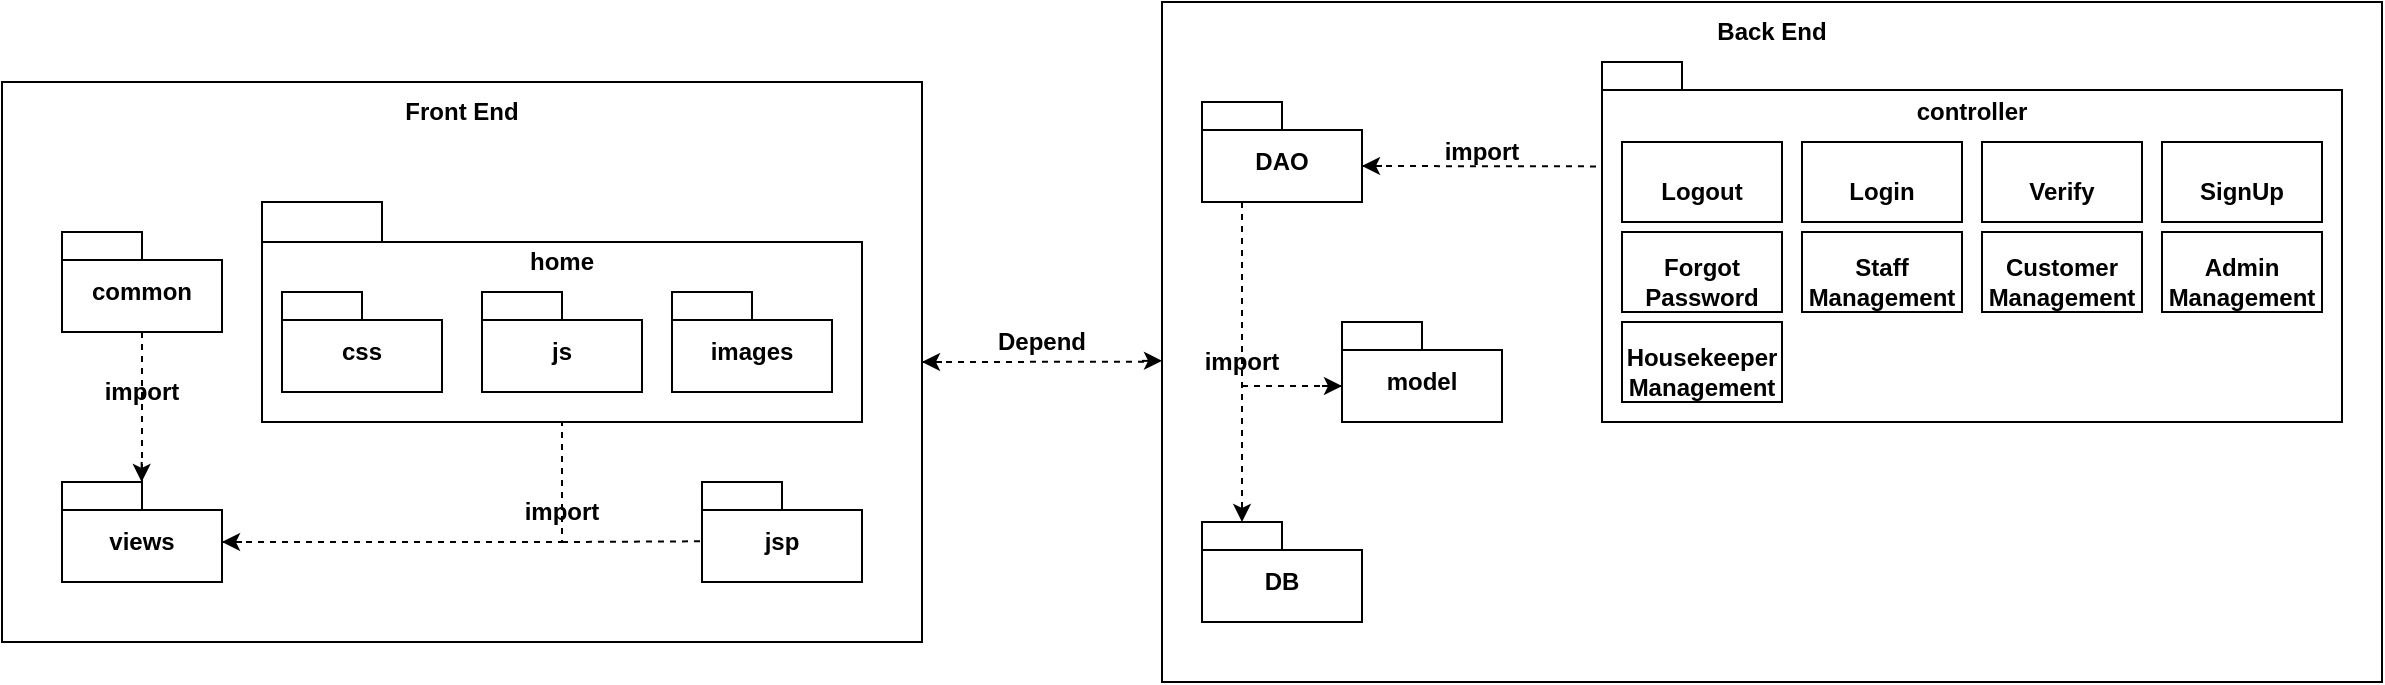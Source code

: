 <mxfile version="27.1.5">
  <diagram name="Code Packages" id="FgC4xYsq-cwQ6i-8K-Jq">
    <mxGraphModel dx="1773" dy="776" grid="1" gridSize="10" guides="1" tooltips="1" connect="1" arrows="1" fold="1" page="1" pageScale="1" pageWidth="850" pageHeight="1100" math="0" shadow="0">
      <root>
        <mxCell id="0" />
        <mxCell id="1" parent="0" />
        <mxCell id="mHczp_aYqDrPBlaOLrwW-19" value="&lt;p&gt;&lt;br&gt;&lt;/p&gt;" style="rounded=0;whiteSpace=wrap;html=1;" vertex="1" parent="1">
          <mxGeometry x="50" y="110" width="460" height="280" as="geometry" />
        </mxCell>
        <mxCell id="mHczp_aYqDrPBlaOLrwW-20" value="&lt;b&gt;Front End&lt;/b&gt;" style="text;html=1;align=center;verticalAlign=middle;whiteSpace=wrap;rounded=0;" vertex="1" parent="1">
          <mxGeometry x="250" y="110" width="60" height="30" as="geometry" />
        </mxCell>
        <mxCell id="mHczp_aYqDrPBlaOLrwW-25" value="views" style="shape=folder;fontStyle=1;spacingTop=10;tabWidth=40;tabHeight=14;tabPosition=left;html=1;whiteSpace=wrap;" vertex="1" parent="1">
          <mxGeometry x="80" y="310" width="80" height="50" as="geometry" />
        </mxCell>
        <mxCell id="mHczp_aYqDrPBlaOLrwW-30" value="jsp" style="shape=folder;fontStyle=1;spacingTop=10;tabWidth=40;tabHeight=14;tabPosition=left;html=1;whiteSpace=wrap;" vertex="1" parent="1">
          <mxGeometry x="400" y="310" width="80" height="50" as="geometry" />
        </mxCell>
        <mxCell id="mHczp_aYqDrPBlaOLrwW-31" value="common" style="shape=folder;fontStyle=1;spacingTop=10;tabWidth=40;tabHeight=14;tabPosition=left;html=1;whiteSpace=wrap;" vertex="1" parent="1">
          <mxGeometry x="80" y="185" width="80" height="50" as="geometry" />
        </mxCell>
        <mxCell id="mHczp_aYqDrPBlaOLrwW-39" value="" style="rounded=0;whiteSpace=wrap;html=1;strokeColor=default;align=center;verticalAlign=middle;spacingTop=10;fontFamily=Helvetica;fontSize=12;fontColor=default;fontStyle=1;fillColor=default;" vertex="1" parent="1">
          <mxGeometry x="180" y="190" width="300" height="90" as="geometry" />
        </mxCell>
        <mxCell id="mHczp_aYqDrPBlaOLrwW-22" value="images" style="shape=folder;fontStyle=1;spacingTop=10;tabWidth=40;tabHeight=14;tabPosition=left;html=1;whiteSpace=wrap;" vertex="1" parent="1">
          <mxGeometry x="385" y="215" width="80" height="50" as="geometry" />
        </mxCell>
        <mxCell id="mHczp_aYqDrPBlaOLrwW-23" value="css" style="shape=folder;fontStyle=1;spacingTop=10;tabWidth=40;tabHeight=14;tabPosition=left;html=1;whiteSpace=wrap;" vertex="1" parent="1">
          <mxGeometry x="190" y="215" width="80" height="50" as="geometry" />
        </mxCell>
        <mxCell id="mHczp_aYqDrPBlaOLrwW-24" value="js" style="shape=folder;fontStyle=1;spacingTop=10;tabWidth=40;tabHeight=14;tabPosition=left;html=1;whiteSpace=wrap;" vertex="1" parent="1">
          <mxGeometry x="290" y="215" width="80" height="50" as="geometry" />
        </mxCell>
        <mxCell id="mHczp_aYqDrPBlaOLrwW-40" value="home" style="text;html=1;align=center;verticalAlign=middle;whiteSpace=wrap;rounded=0;fontFamily=Helvetica;fontSize=12;fontColor=default;fontStyle=1;" vertex="1" parent="1">
          <mxGeometry x="300" y="185" width="60" height="30" as="geometry" />
        </mxCell>
        <mxCell id="mHczp_aYqDrPBlaOLrwW-41" value="" style="rounded=0;whiteSpace=wrap;html=1;strokeColor=default;align=center;verticalAlign=middle;spacingTop=10;fontFamily=Helvetica;fontSize=12;fontColor=default;fontStyle=1;fillColor=default;" vertex="1" parent="1">
          <mxGeometry x="180" y="170" width="60" height="20" as="geometry" />
        </mxCell>
        <mxCell id="mHczp_aYqDrPBlaOLrwW-42" value="" style="endArrow=classic;html=1;rounded=0;fontFamily=Helvetica;fontSize=12;fontColor=default;fontStyle=1;" edge="1" parent="1">
          <mxGeometry width="50" height="50" relative="1" as="geometry">
            <mxPoint x="170" y="340" as="sourcePoint" />
            <mxPoint x="160" y="340" as="targetPoint" />
          </mxGeometry>
        </mxCell>
        <mxCell id="mHczp_aYqDrPBlaOLrwW-44" value="" style="endArrow=none;dashed=1;html=1;rounded=0;fontFamily=Helvetica;fontSize=12;fontColor=default;fontStyle=1;entryX=0.5;entryY=1;entryDx=0;entryDy=0;" edge="1" parent="1" target="mHczp_aYqDrPBlaOLrwW-39">
          <mxGeometry width="50" height="50" relative="1" as="geometry">
            <mxPoint x="160" y="340" as="sourcePoint" />
            <mxPoint x="420" y="230" as="targetPoint" />
            <Array as="points">
              <mxPoint x="330" y="340" />
            </Array>
          </mxGeometry>
        </mxCell>
        <mxCell id="mHczp_aYqDrPBlaOLrwW-45" value="" style="endArrow=none;dashed=1;html=1;rounded=0;fontFamily=Helvetica;fontSize=12;fontColor=default;fontStyle=1;entryX=0.5;entryY=1;entryDx=0;entryDy=0;entryPerimeter=0;exitX=0;exitY=0;exitDx=40;exitDy=0;exitPerimeter=0;" edge="1" parent="1" source="mHczp_aYqDrPBlaOLrwW-25" target="mHczp_aYqDrPBlaOLrwW-31">
          <mxGeometry width="50" height="50" relative="1" as="geometry">
            <mxPoint x="80" y="300" as="sourcePoint" />
            <mxPoint x="130" y="250" as="targetPoint" />
          </mxGeometry>
        </mxCell>
        <mxCell id="mHczp_aYqDrPBlaOLrwW-46" value="" style="endArrow=classic;html=1;rounded=0;fontFamily=Helvetica;fontSize=12;fontColor=default;fontStyle=1;" edge="1" parent="1">
          <mxGeometry width="50" height="50" relative="1" as="geometry">
            <mxPoint x="119.83" y="300" as="sourcePoint" />
            <mxPoint x="119.83" y="310" as="targetPoint" />
          </mxGeometry>
        </mxCell>
        <mxCell id="mHczp_aYqDrPBlaOLrwW-47" value="" style="endArrow=none;dashed=1;html=1;rounded=0;fontFamily=Helvetica;fontSize=12;fontColor=default;fontStyle=1;entryX=-0.009;entryY=0.593;entryDx=0;entryDy=0;entryPerimeter=0;" edge="1" parent="1" target="mHczp_aYqDrPBlaOLrwW-30">
          <mxGeometry width="50" height="50" relative="1" as="geometry">
            <mxPoint x="330" y="340" as="sourcePoint" />
            <mxPoint x="320" y="360" as="targetPoint" />
          </mxGeometry>
        </mxCell>
        <mxCell id="mHczp_aYqDrPBlaOLrwW-48" value="import" style="text;html=1;align=center;verticalAlign=middle;whiteSpace=wrap;rounded=0;fontFamily=Helvetica;fontSize=12;fontColor=default;fontStyle=1;" vertex="1" parent="1">
          <mxGeometry x="300" y="310" width="60" height="30" as="geometry" />
        </mxCell>
        <mxCell id="mHczp_aYqDrPBlaOLrwW-49" value="import" style="text;html=1;align=center;verticalAlign=middle;whiteSpace=wrap;rounded=0;fontFamily=Helvetica;fontSize=12;fontColor=default;fontStyle=1;" vertex="1" parent="1">
          <mxGeometry x="90" y="250" width="60" height="30" as="geometry" />
        </mxCell>
        <mxCell id="mHczp_aYqDrPBlaOLrwW-50" value="" style="rounded=0;whiteSpace=wrap;html=1;strokeColor=default;align=center;verticalAlign=middle;spacingTop=10;fontFamily=Helvetica;fontSize=12;fontColor=default;fontStyle=1;fillColor=default;" vertex="1" parent="1">
          <mxGeometry x="630" y="70" width="610" height="340" as="geometry" />
        </mxCell>
        <mxCell id="mHczp_aYqDrPBlaOLrwW-51" value="" style="endArrow=none;dashed=1;html=1;rounded=0;fontFamily=Helvetica;fontSize=12;fontColor=default;fontStyle=1;exitX=1;exitY=0.5;exitDx=0;exitDy=0;entryX=0;entryY=0.529;entryDx=0;entryDy=0;entryPerimeter=0;" edge="1" parent="1" source="mHczp_aYqDrPBlaOLrwW-19" target="mHczp_aYqDrPBlaOLrwW-50">
          <mxGeometry width="50" height="50" relative="1" as="geometry">
            <mxPoint x="570" y="260" as="sourcePoint" />
            <mxPoint x="620" y="210" as="targetPoint" />
          </mxGeometry>
        </mxCell>
        <mxCell id="mHczp_aYqDrPBlaOLrwW-52" value="" style="endArrow=classic;html=1;rounded=0;fontFamily=Helvetica;fontSize=12;fontColor=default;fontStyle=1;" edge="1" parent="1">
          <mxGeometry width="50" height="50" relative="1" as="geometry">
            <mxPoint x="520" y="250" as="sourcePoint" />
            <mxPoint x="510" y="250" as="targetPoint" />
          </mxGeometry>
        </mxCell>
        <mxCell id="mHczp_aYqDrPBlaOLrwW-53" value="" style="endArrow=classic;html=1;rounded=0;fontFamily=Helvetica;fontSize=12;fontColor=default;fontStyle=1;" edge="1" parent="1">
          <mxGeometry width="50" height="50" relative="1" as="geometry">
            <mxPoint x="620" y="249.43" as="sourcePoint" />
            <mxPoint x="630" y="249.43" as="targetPoint" />
          </mxGeometry>
        </mxCell>
        <mxCell id="mHczp_aYqDrPBlaOLrwW-54" value="Depend" style="text;html=1;align=center;verticalAlign=middle;whiteSpace=wrap;rounded=0;fontFamily=Helvetica;fontSize=12;fontColor=default;fontStyle=1;" vertex="1" parent="1">
          <mxGeometry x="540" y="225" width="60" height="30" as="geometry" />
        </mxCell>
        <mxCell id="mHczp_aYqDrPBlaOLrwW-55" value="Back End" style="text;html=1;align=center;verticalAlign=middle;whiteSpace=wrap;rounded=0;fontFamily=Helvetica;fontSize=12;fontColor=default;fontStyle=1;" vertex="1" parent="1">
          <mxGeometry x="905" y="70" width="60" height="30" as="geometry" />
        </mxCell>
        <mxCell id="mHczp_aYqDrPBlaOLrwW-26" value="model" style="shape=folder;fontStyle=1;spacingTop=10;tabWidth=40;tabHeight=14;tabPosition=left;html=1;whiteSpace=wrap;" vertex="1" parent="1">
          <mxGeometry x="720" y="230" width="80" height="50" as="geometry" />
        </mxCell>
        <mxCell id="mHczp_aYqDrPBlaOLrwW-27" value="DB" style="shape=folder;fontStyle=1;spacingTop=10;tabWidth=40;tabHeight=14;tabPosition=left;html=1;whiteSpace=wrap;" vertex="1" parent="1">
          <mxGeometry x="650" y="330" width="80" height="50" as="geometry" />
        </mxCell>
        <mxCell id="mHczp_aYqDrPBlaOLrwW-28" value="" style="shape=folder;fontStyle=1;spacingTop=10;tabWidth=40;tabHeight=14;tabPosition=left;html=1;whiteSpace=wrap;" vertex="1" parent="1">
          <mxGeometry x="850" y="100" width="370" height="180" as="geometry" />
        </mxCell>
        <mxCell id="mHczp_aYqDrPBlaOLrwW-29" value="DAO" style="shape=folder;fontStyle=1;spacingTop=10;tabWidth=40;tabHeight=14;tabPosition=left;html=1;whiteSpace=wrap;" vertex="1" parent="1">
          <mxGeometry x="650" y="120" width="80" height="50" as="geometry" />
        </mxCell>
        <mxCell id="mHczp_aYqDrPBlaOLrwW-57" value="Login" style="rounded=0;whiteSpace=wrap;html=1;strokeColor=default;align=center;verticalAlign=middle;spacingTop=10;fontFamily=Helvetica;fontSize=12;fontColor=default;fontStyle=1;fillColor=default;" vertex="1" parent="1">
          <mxGeometry x="950" y="140" width="80" height="40" as="geometry" />
        </mxCell>
        <mxCell id="mHczp_aYqDrPBlaOLrwW-58" value="Logout" style="rounded=0;whiteSpace=wrap;html=1;strokeColor=default;align=center;verticalAlign=middle;spacingTop=10;fontFamily=Helvetica;fontSize=12;fontColor=default;fontStyle=1;fillColor=default;" vertex="1" parent="1">
          <mxGeometry x="860" y="140" width="80" height="40" as="geometry" />
        </mxCell>
        <mxCell id="mHczp_aYqDrPBlaOLrwW-59" value="SignUp" style="rounded=0;whiteSpace=wrap;html=1;strokeColor=default;align=center;verticalAlign=middle;spacingTop=10;fontFamily=Helvetica;fontSize=12;fontColor=default;fontStyle=1;fillColor=default;" vertex="1" parent="1">
          <mxGeometry x="1130" y="140" width="80" height="40" as="geometry" />
        </mxCell>
        <mxCell id="mHczp_aYqDrPBlaOLrwW-60" value="Forgot Password" style="rounded=0;whiteSpace=wrap;html=1;strokeColor=default;align=center;verticalAlign=middle;spacingTop=10;fontFamily=Helvetica;fontSize=12;fontColor=default;fontStyle=1;fillColor=default;" vertex="1" parent="1">
          <mxGeometry x="860" y="185" width="80" height="40" as="geometry" />
        </mxCell>
        <mxCell id="mHczp_aYqDrPBlaOLrwW-61" value="Verify" style="rounded=0;whiteSpace=wrap;html=1;strokeColor=default;align=center;verticalAlign=middle;spacingTop=10;fontFamily=Helvetica;fontSize=12;fontColor=default;fontStyle=1;fillColor=default;" vertex="1" parent="1">
          <mxGeometry x="1040" y="140" width="80" height="40" as="geometry" />
        </mxCell>
        <mxCell id="mHczp_aYqDrPBlaOLrwW-62" value="controller" style="text;html=1;align=center;verticalAlign=middle;whiteSpace=wrap;rounded=0;fontFamily=Helvetica;fontSize=12;fontColor=default;fontStyle=1;" vertex="1" parent="1">
          <mxGeometry x="1005" y="110" width="60" height="30" as="geometry" />
        </mxCell>
        <mxCell id="mHczp_aYqDrPBlaOLrwW-63" value="Staff Management" style="rounded=0;whiteSpace=wrap;html=1;strokeColor=default;align=center;verticalAlign=middle;spacingTop=10;fontFamily=Helvetica;fontSize=12;fontColor=default;fontStyle=1;fillColor=default;" vertex="1" parent="1">
          <mxGeometry x="950" y="185" width="80" height="40" as="geometry" />
        </mxCell>
        <mxCell id="mHczp_aYqDrPBlaOLrwW-64" value="Customer&lt;div&gt;Management&lt;/div&gt;" style="rounded=0;whiteSpace=wrap;html=1;strokeColor=default;align=center;verticalAlign=middle;spacingTop=10;fontFamily=Helvetica;fontSize=12;fontColor=default;fontStyle=1;fillColor=default;" vertex="1" parent="1">
          <mxGeometry x="1040" y="185" width="80" height="40" as="geometry" />
        </mxCell>
        <mxCell id="mHczp_aYqDrPBlaOLrwW-65" value="Admin&lt;br&gt;&lt;div&gt;&lt;span style=&quot;color: rgba(0, 0, 0, 0); font-family: monospace; font-size: 0px; font-weight: 400; text-align: start; text-wrap-mode: nowrap; background-color: transparent;&quot;&gt;%3CmxGraphModel%3E%3Croot%3E%3CmxCell%20id%3D%220%22%2F%3E%3CmxCell%20id%3D%221%22%20parent%3D%220%22%2F%3E%3CmxCell%20id%3D%222%22%20value%3D%22Staff%20Management%22%20style%3D%22rounded%3D0%3BwhiteSpace%3Dwrap%3Bhtml%3D1%3BstrokeColor%3Ddefault%3Balign%3Dcenter%3BverticalAlign%3Dmiddle%3BspacingTop%3D10%3BfontFamily%3DHelvetica%3BfontSize%3D12%3BfontColor%3Ddefault%3BfontStyle%3D1%3BfillColor%3Ddefault%3B%22%20vertex%3D%221%22%20parent%3D%221%22%3E%3CmxGeometry%20x%3D%221030%22%20y%3D%22185%22%20width%3D%2280%22%20height%3D%2240%22%20as%3D%22geometry%22%2F%3E%3C%2FmxCell%3E%3C%2Froot%3E%3C%2FmxGraphModel%3E&lt;/span&gt;&lt;span style=&quot;color: rgba(0, 0, 0, 0); font-family: monospace; font-size: 0px; font-weight: 400; text-align: start; text-wrap-mode: nowrap; background-color: transparent;&quot;&gt;%3CmxGraphModel%3E%3Croot%3E%3CmxCell%20id%3D%220%22%2F%3E%3CmxCell%20id%3D%221%22%20parent%3D%220%22%2F%3E%3CmxCell%20id%3D%222%22%20value%3D%22Staff%20Management%22%20style%3D%22rounded%3D0%3BwhiteSpace%3Dwrap%3Bhtml%3D1%3BstrokeColor%3Ddefault%3Balign%3Dcenter%3BverticalAlign%3Dmiddle%3BspacingTop%3D10%3BfontFamily%3DHelvetica%3BfontSize%3D12%3BfontColor%3Ddefault%3BfontStyle%3D1%3BfillColor%3Ddefault%3B%22%20vertex%3D%221%22%20parent%3D%221%22%3E%3CmxGeometry%20x%3D%221030%22%20y%3D%22185%22%20width%3D%2280%22%20height%3D%2240%22%20as%3D%22geometry%22%2F%3E%3C%2FmxCell%3E%3C%2Froot%3E%3C%2FmxGraphModel%3E&lt;/span&gt;&lt;span style=&quot;background-color: transparent; color: light-dark(rgb(0, 0, 0), rgb(255, 255, 255));&quot;&gt;Management&lt;/span&gt;&lt;/div&gt;" style="rounded=0;whiteSpace=wrap;html=1;strokeColor=default;align=center;verticalAlign=middle;spacingTop=10;fontFamily=Helvetica;fontSize=12;fontColor=default;fontStyle=1;fillColor=default;" vertex="1" parent="1">
          <mxGeometry x="1130" y="185" width="80" height="40" as="geometry" />
        </mxCell>
        <mxCell id="mHczp_aYqDrPBlaOLrwW-66" value="Housekeeper&lt;br&gt;&lt;div&gt;&lt;span style=&quot;color: rgba(0, 0, 0, 0); font-family: monospace; font-size: 0px; font-weight: 400; text-align: start; text-wrap-mode: nowrap; background-color: transparent;&quot;&gt;%3CmxGraphModel%3E%3Croot%3E%3CmxCell%20id%3D%220%22%2F%3E%3CmxCell%20id%3D%221%22%20parent%3D%220%22%2F%3E%3CmxCell%20id%3D%222%22%20value%3D%22Staff%20Management%22%20style%3D%22rounded%3D0%3BwhiteSpace%3Dwrap%3Bhtml%3D1%3BstrokeColor%3Ddefault%3Balign%3Dcenter%3BverticalAlign%3Dmiddle%3BspacingTop%3D10%3BfontFamily%3DHelvetica%3BfontSize%3D12%3BfontColor%3Ddefault%3BfontStyle%3D1%3BfillColor%3Ddefault%3B%22%20vertex%3D%221%22%20parent%3D%221%22%3E%3CmxGeometry%20x%3D%221030%22%20y%3D%22185%22%20width%3D%2280%22%20height%3D%2240%22%20as%3D%22geometry%22%2F%3E%3C%2FmxCell%3E%3C%2Froot%3E%3C%2FmxGraphModel%3E&lt;/span&gt;&lt;span style=&quot;color: rgba(0, 0, 0, 0); font-family: monospace; font-size: 0px; font-weight: 400; text-align: start; text-wrap-mode: nowrap; background-color: transparent;&quot;&gt;%3CmxGraphModel%3E%3Croot%3E%3CmxCell%20id%3D%220%22%2F%3E%3CmxCell%20id%3D%221%22%20parent%3D%220%22%2F%3E%3CmxCell%20id%3D%222%22%20value%3D%22Staff%20Management%22%20style%3D%22rounded%3D0%3BwhiteSpace%3Dwrap%3Bhtml%3D1%3BstrokeColor%3Ddefault%3Balign%3Dcenter%3BverticalAlign%3Dmiddle%3BspacingTop%3D10%3BfontFamily%3DHelvetica%3BfontSize%3D12%3BfontColor%3Ddefault%3BfontStyle%3D1%3BfillColor%3Ddefault%3B%22%20vertex%3D%221%22%20parent%3D%221%22%3E%3CmxGeometry%20x%3D%221030%22%20y%3D%22185%22%20width%3D%2280%22%20height%3D%2240%22%20as%3D%22geometry%22%2F%3E%3C%2FmxCell%3E%3C%2Froot%3E%3C%2FmxGraphModel%3E&lt;/span&gt;&lt;span style=&quot;background-color: transparent; color: light-dark(rgb(0, 0, 0), rgb(255, 255, 255));&quot;&gt;Management&lt;/span&gt;&lt;/div&gt;" style="rounded=0;whiteSpace=wrap;html=1;strokeColor=default;align=center;verticalAlign=middle;spacingTop=10;fontFamily=Helvetica;fontSize=12;fontColor=default;fontStyle=1;fillColor=default;" vertex="1" parent="1">
          <mxGeometry x="860" y="230" width="80" height="40" as="geometry" />
        </mxCell>
        <mxCell id="mHczp_aYqDrPBlaOLrwW-67" value="" style="endArrow=none;dashed=1;html=1;rounded=0;fontFamily=Helvetica;fontSize=12;fontColor=default;fontStyle=1;entryX=0.001;entryY=0.29;entryDx=0;entryDy=0;entryPerimeter=0;exitX=0;exitY=0;exitDx=80;exitDy=32;exitPerimeter=0;" edge="1" parent="1">
          <mxGeometry width="50" height="50" relative="1" as="geometry">
            <mxPoint x="730" y="152" as="sourcePoint" />
            <mxPoint x="850.37" y="152.2" as="targetPoint" />
          </mxGeometry>
        </mxCell>
        <mxCell id="mHczp_aYqDrPBlaOLrwW-68" value="" style="endArrow=classic;html=1;rounded=0;fontFamily=Helvetica;fontSize=12;fontColor=default;fontStyle=1;entryX=0;entryY=0;entryDx=80;entryDy=32;entryPerimeter=0;" edge="1" parent="1" target="mHczp_aYqDrPBlaOLrwW-29">
          <mxGeometry width="50" height="50" relative="1" as="geometry">
            <mxPoint x="740" y="152" as="sourcePoint" />
            <mxPoint x="850" y="170" as="targetPoint" />
          </mxGeometry>
        </mxCell>
        <mxCell id="mHczp_aYqDrPBlaOLrwW-69" value="" style="endArrow=none;dashed=1;html=1;rounded=0;fontFamily=Helvetica;fontSize=12;fontColor=default;fontStyle=1;entryX=0;entryY=0;entryDx=20;entryDy=0;entryPerimeter=0;exitX=0.25;exitY=1;exitDx=0;exitDy=0;exitPerimeter=0;" edge="1" parent="1" source="mHczp_aYqDrPBlaOLrwW-29" target="mHczp_aYqDrPBlaOLrwW-27">
          <mxGeometry width="50" height="50" relative="1" as="geometry">
            <mxPoint x="800" y="330" as="sourcePoint" />
            <mxPoint x="850" y="280" as="targetPoint" />
          </mxGeometry>
        </mxCell>
        <mxCell id="mHczp_aYqDrPBlaOLrwW-70" value="" style="endArrow=none;dashed=1;html=1;rounded=0;fontFamily=Helvetica;fontSize=12;fontColor=default;fontStyle=1;entryX=0;entryY=0;entryDx=0;entryDy=32;entryPerimeter=0;" edge="1" parent="1" target="mHczp_aYqDrPBlaOLrwW-26">
          <mxGeometry width="50" height="50" relative="1" as="geometry">
            <mxPoint x="670" y="262" as="sourcePoint" />
            <mxPoint x="850" y="220" as="targetPoint" />
          </mxGeometry>
        </mxCell>
        <mxCell id="mHczp_aYqDrPBlaOLrwW-71" value="" style="endArrow=classic;html=1;rounded=0;fontFamily=Helvetica;fontSize=12;fontColor=default;fontStyle=1;entryX=0;entryY=0;entryDx=0;entryDy=32;entryPerimeter=0;" edge="1" parent="1" target="mHczp_aYqDrPBlaOLrwW-26">
          <mxGeometry width="50" height="50" relative="1" as="geometry">
            <mxPoint x="710" y="262" as="sourcePoint" />
            <mxPoint x="850" y="220" as="targetPoint" />
          </mxGeometry>
        </mxCell>
        <mxCell id="mHczp_aYqDrPBlaOLrwW-72" value="" style="endArrow=classic;html=1;rounded=0;fontFamily=Helvetica;fontSize=12;fontColor=default;fontStyle=1;entryX=0;entryY=0;entryDx=20;entryDy=0;entryPerimeter=0;" edge="1" parent="1" target="mHczp_aYqDrPBlaOLrwW-27">
          <mxGeometry width="50" height="50" relative="1" as="geometry">
            <mxPoint x="670" y="320" as="sourcePoint" />
            <mxPoint x="850" y="220" as="targetPoint" />
          </mxGeometry>
        </mxCell>
        <mxCell id="mHczp_aYqDrPBlaOLrwW-73" value="import" style="text;html=1;align=center;verticalAlign=middle;whiteSpace=wrap;rounded=0;fontFamily=Helvetica;fontSize=12;fontColor=default;fontStyle=1;" vertex="1" parent="1">
          <mxGeometry x="760" y="130" width="60" height="30" as="geometry" />
        </mxCell>
        <mxCell id="mHczp_aYqDrPBlaOLrwW-74" value="import" style="text;html=1;align=center;verticalAlign=middle;whiteSpace=wrap;rounded=0;fontFamily=Helvetica;fontSize=12;fontColor=default;fontStyle=1;" vertex="1" parent="1">
          <mxGeometry x="640" y="235" width="60" height="30" as="geometry" />
        </mxCell>
      </root>
    </mxGraphModel>
  </diagram>
</mxfile>

